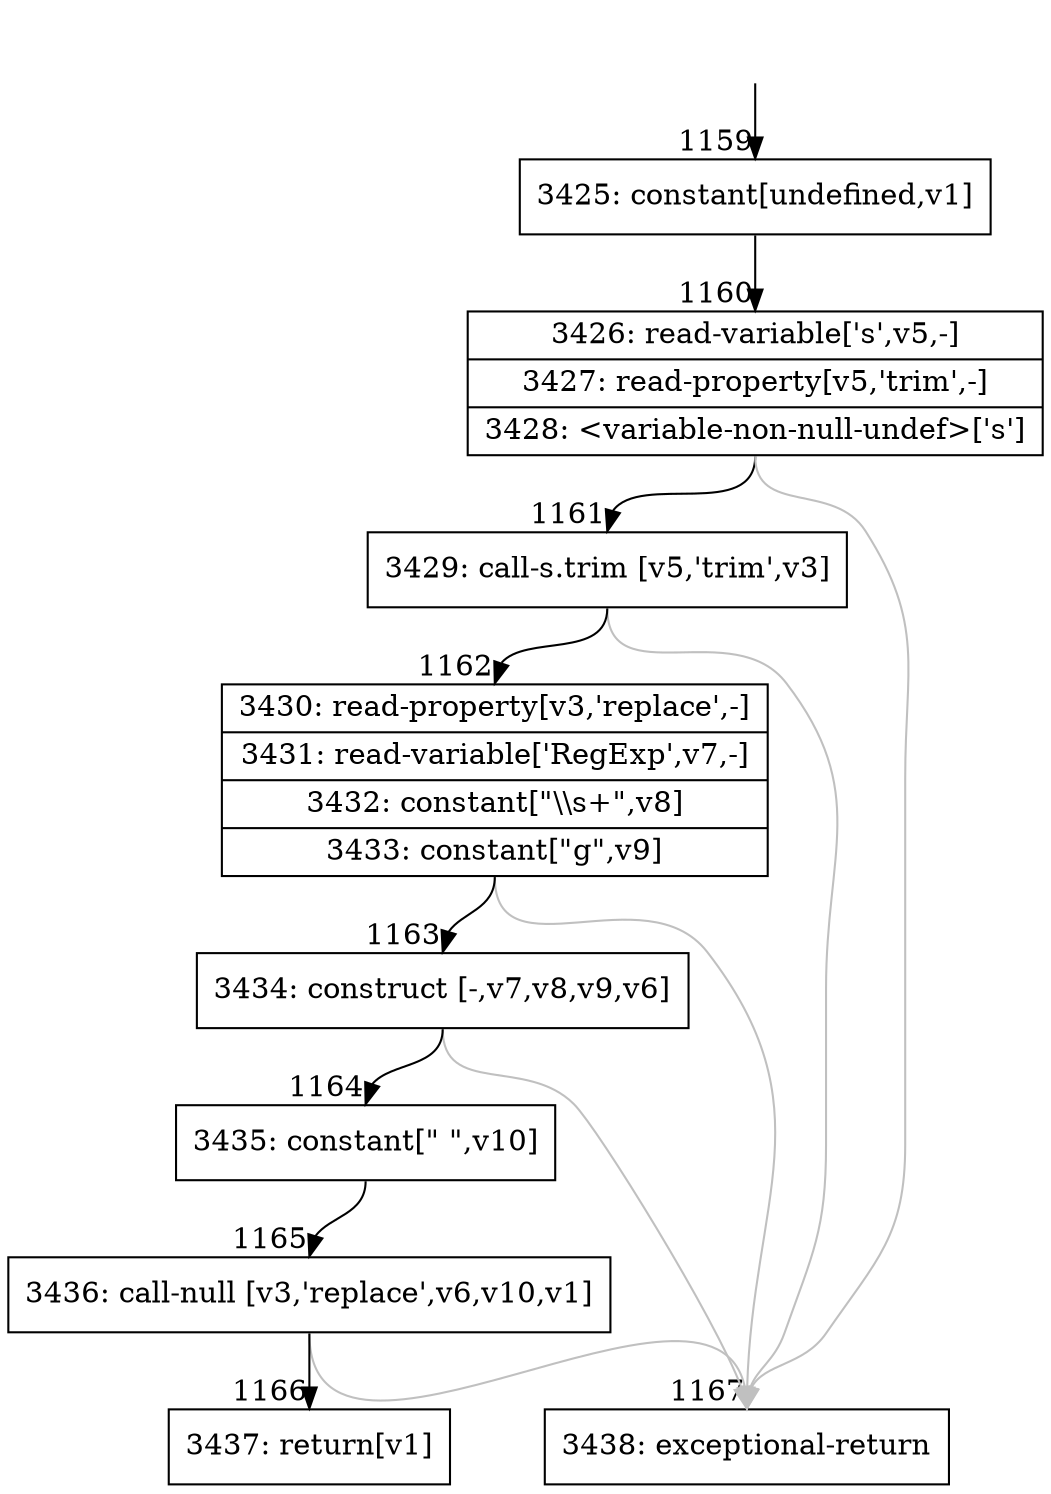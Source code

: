 digraph {
rankdir="TD"
BB_entry115[shape=none,label=""];
BB_entry115 -> BB1159 [tailport=s, headport=n, headlabel="    1159"]
BB1159 [shape=record label="{3425: constant[undefined,v1]}" ] 
BB1159 -> BB1160 [tailport=s, headport=n, headlabel="      1160"]
BB1160 [shape=record label="{3426: read-variable['s',v5,-]|3427: read-property[v5,'trim',-]|3428: \<variable-non-null-undef\>['s']}" ] 
BB1160 -> BB1161 [tailport=s, headport=n, headlabel="      1161"]
BB1160 -> BB1167 [tailport=s, headport=n, color=gray, headlabel="      1167"]
BB1161 [shape=record label="{3429: call-s.trim [v5,'trim',v3]}" ] 
BB1161 -> BB1162 [tailport=s, headport=n, headlabel="      1162"]
BB1161 -> BB1167 [tailport=s, headport=n, color=gray]
BB1162 [shape=record label="{3430: read-property[v3,'replace',-]|3431: read-variable['RegExp',v7,-]|3432: constant[\"\\\\s+\",v8]|3433: constant[\"g\",v9]}" ] 
BB1162 -> BB1163 [tailport=s, headport=n, headlabel="      1163"]
BB1162 -> BB1167 [tailport=s, headport=n, color=gray]
BB1163 [shape=record label="{3434: construct [-,v7,v8,v9,v6]}" ] 
BB1163 -> BB1164 [tailport=s, headport=n, headlabel="      1164"]
BB1163 -> BB1167 [tailport=s, headport=n, color=gray]
BB1164 [shape=record label="{3435: constant[\" \",v10]}" ] 
BB1164 -> BB1165 [tailport=s, headport=n, headlabel="      1165"]
BB1165 [shape=record label="{3436: call-null [v3,'replace',v6,v10,v1]}" ] 
BB1165 -> BB1166 [tailport=s, headport=n, headlabel="      1166"]
BB1165 -> BB1167 [tailport=s, headport=n, color=gray]
BB1166 [shape=record label="{3437: return[v1]}" ] 
BB1167 [shape=record label="{3438: exceptional-return}" ] 
//#$~ 681
}
